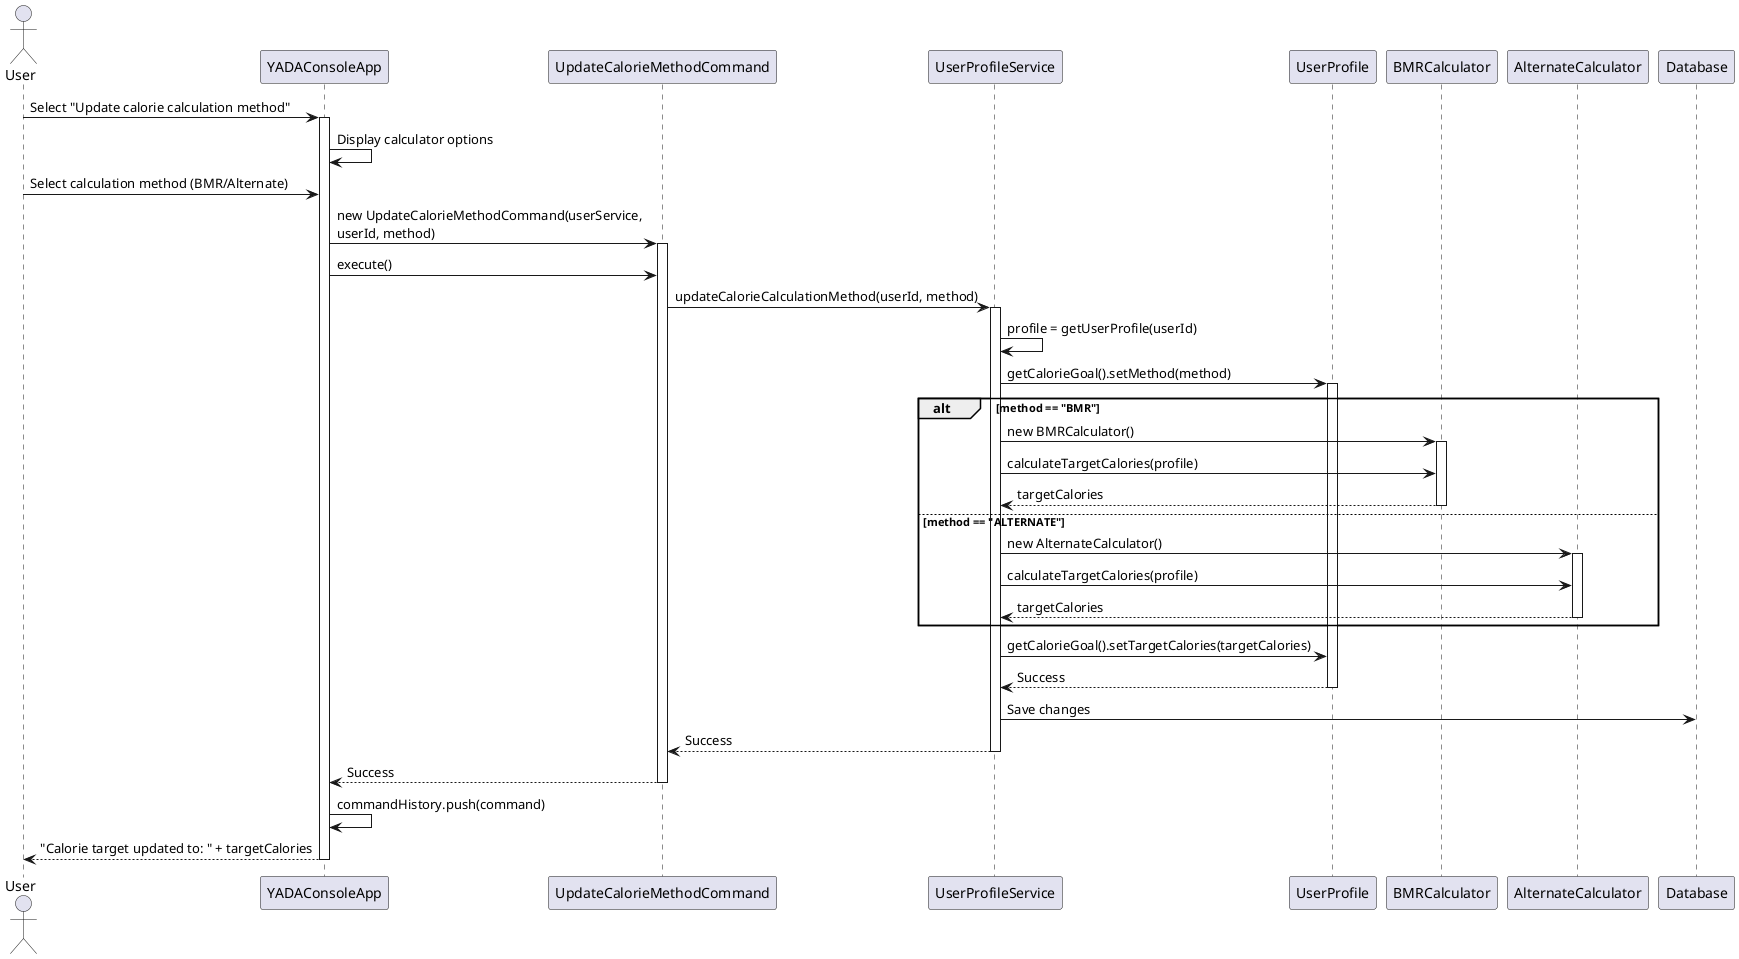 @startuml Calculating_Calorie_Target

actor User
participant "YADAConsoleApp" as App
participant "UpdateCalorieMethodCommand" as Command
participant "UserProfileService" as UserSvc
participant "UserProfile" as Profile
participant "BMRCalculator" as BMR
participant "AlternateCalculator" as Alt
participant "Database" as DB

User -> App: Select "Update calorie calculation method"
activate App

App -> App: Display calculator options
User -> App: Select calculation method (BMR/Alternate)

App -> Command: new UpdateCalorieMethodCommand(userService, \nuserId, method)
activate Command

App -> Command: execute()
Command -> UserSvc: updateCalorieCalculationMethod(userId, method)
activate UserSvc

UserSvc -> UserSvc: profile = getUserProfile(userId)
UserSvc -> Profile: getCalorieGoal().setMethod(method)
activate Profile

alt method == "BMR"
    UserSvc -> BMR: new BMRCalculator()
    activate BMR
    UserSvc -> BMR: calculateTargetCalories(profile)
    BMR --> UserSvc: targetCalories
    deactivate BMR
else method == "ALTERNATE"
    UserSvc -> Alt: new AlternateCalculator()
    activate Alt
    UserSvc -> Alt: calculateTargetCalories(profile)
    Alt --> UserSvc: targetCalories
    deactivate Alt
end

UserSvc -> Profile: getCalorieGoal().setTargetCalories(targetCalories)
Profile --> UserSvc: Success
deactivate Profile

UserSvc -> DB: Save changes
UserSvc --> Command: Success
deactivate UserSvc

Command --> App: Success
deactivate Command

App -> App: commandHistory.push(command)
App --> User: "Calorie target updated to: " + targetCalories

deactivate App

@enduml